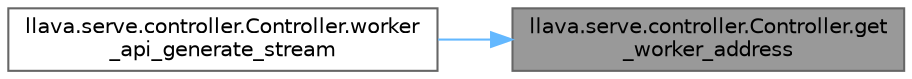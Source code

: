 digraph "llava.serve.controller.Controller.get_worker_address"
{
 // LATEX_PDF_SIZE
  bgcolor="transparent";
  edge [fontname=Helvetica,fontsize=10,labelfontname=Helvetica,labelfontsize=10];
  node [fontname=Helvetica,fontsize=10,shape=box,height=0.2,width=0.4];
  rankdir="RL";
  Node1 [id="Node000001",label="llava.serve.controller.Controller.get\l_worker_address",height=0.2,width=0.4,color="gray40", fillcolor="grey60", style="filled", fontcolor="black",tooltip=" "];
  Node1 -> Node2 [id="edge1_Node000001_Node000002",dir="back",color="steelblue1",style="solid",tooltip=" "];
  Node2 [id="Node000002",label="llava.serve.controller.Controller.worker\l_api_generate_stream",height=0.2,width=0.4,color="grey40", fillcolor="white", style="filled",URL="$classllava_1_1serve_1_1controller_1_1_controller.html#a634ce73e2d633f9a19bd291e1cb209b0",tooltip=" "];
}
